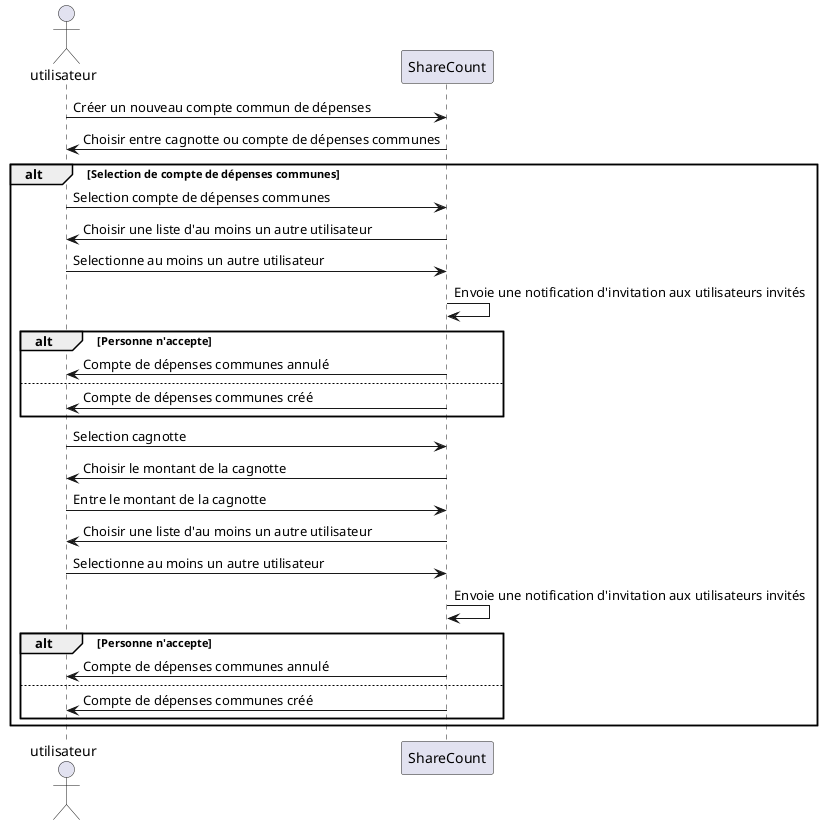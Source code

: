 @startuml  Créer compte commun de dépenses

actor utilisateur as u
participant ShareCount as sc

u -> sc : Créer un nouveau compte commun de dépenses
sc -> u : Choisir entre cagnotte ou compte de dépenses communes

alt Selection de compte de dépenses communes
u -> sc : Selection compte de dépenses communes
sc -> u : Choisir une liste d'au moins un autre utilisateur
u -> sc : Selectionne au moins un autre utilisateur
sc -> sc : Envoie une notification d'invitation aux utilisateurs invités


alt Personne n'accepte
sc -> u : Compte de dépenses communes annulé
else

sc -> u : Compte de dépenses communes créé

end

u -> sc : Selection cagnotte
sc -> u : Choisir le montant de la cagnotte
u -> sc : Entre le montant de la cagnotte
sc -> u : Choisir une liste d'au moins un autre utilisateur
u -> sc : Selectionne au moins un autre utilisateur
sc -> sc : Envoie une notification d'invitation aux utilisateurs invités

alt Personne n'accepte
sc -> u : Compte de dépenses communes annulé
else

sc -> u : Compte de dépenses communes créé

end

end

@enduml